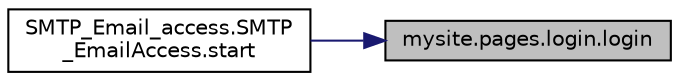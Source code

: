 digraph "mysite.pages.login.login"
{
 // LATEX_PDF_SIZE
  edge [fontname="Helvetica",fontsize="10",labelfontname="Helvetica",labelfontsize="10"];
  node [fontname="Helvetica",fontsize="10",shape=record];
  rankdir="RL";
  Node1 [label="mysite.pages.login.login",height=0.2,width=0.4,color="black", fillcolor="grey75", style="filled", fontcolor="black",tooltip=" "];
  Node1 -> Node2 [dir="back",color="midnightblue",fontsize="10",style="solid",fontname="Helvetica"];
  Node2 [label="SMTP_Email_access.SMTP\l_EmailAccess.start",height=0.2,width=0.4,color="black", fillcolor="white", style="filled",URL="$class_s_m_t_p___email__access_1_1_s_m_t_p___email_access.html#a794b54926302faaf628000a6ee599092",tooltip=" "];
}
